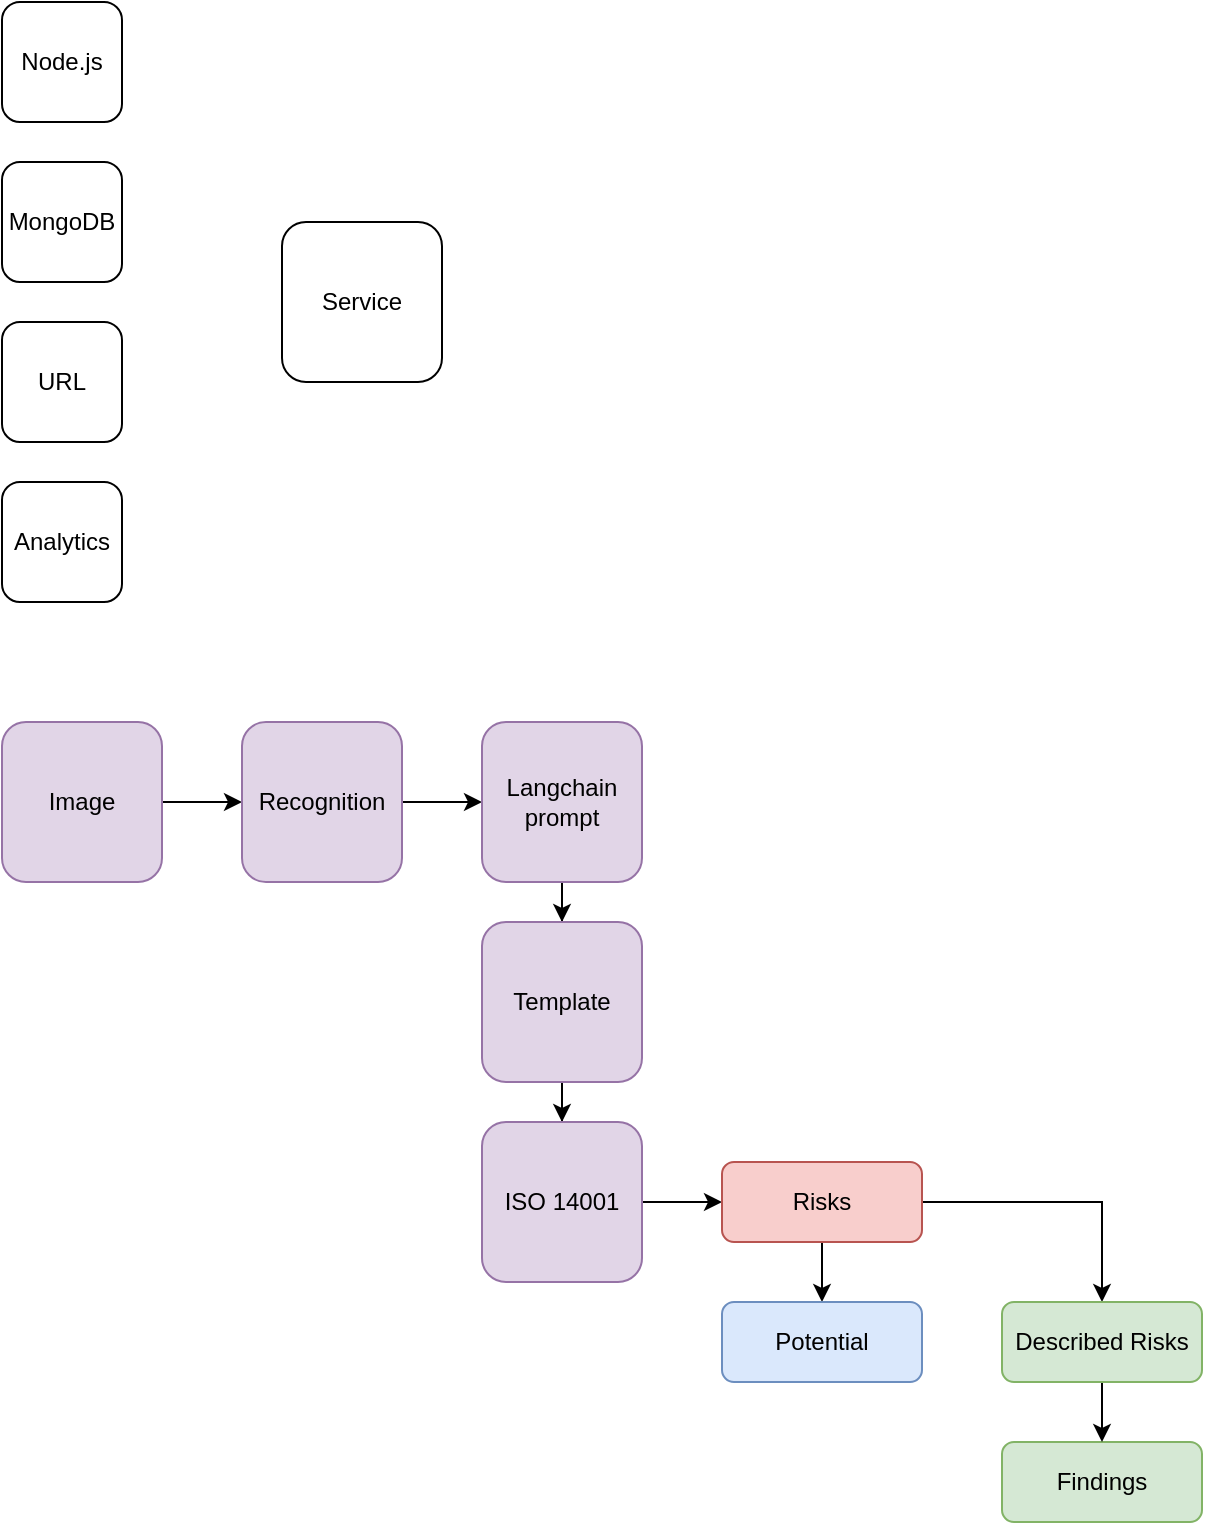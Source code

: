<mxfile version="24.3.1" type="github">
  <diagram name="Page-1" id="k_aOBrfTD1fjt1JlveB1">
    <mxGraphModel dx="1712" dy="751" grid="1" gridSize="10" guides="1" tooltips="1" connect="1" arrows="1" fold="1" page="1" pageScale="1" pageWidth="850" pageHeight="1100" math="0" shadow="0">
      <root>
        <mxCell id="0" />
        <mxCell id="1" parent="0" />
        <mxCell id="PAZ8wm4XEqdaGvSjO4W6-1" value="Service" style="whiteSpace=wrap;html=1;aspect=fixed;rounded=1;" parent="1" vertex="1">
          <mxGeometry x="220" y="270" width="80" height="80" as="geometry" />
        </mxCell>
        <mxCell id="PAZ8wm4XEqdaGvSjO4W6-2" value="Node.js" style="whiteSpace=wrap;html=1;aspect=fixed;rounded=1;" parent="1" vertex="1">
          <mxGeometry x="80" y="160" width="60" height="60" as="geometry" />
        </mxCell>
        <mxCell id="PAZ8wm4XEqdaGvSjO4W6-3" value="MongoDB" style="whiteSpace=wrap;html=1;aspect=fixed;rounded=1;" parent="1" vertex="1">
          <mxGeometry x="80" y="240" width="60" height="60" as="geometry" />
        </mxCell>
        <mxCell id="PAZ8wm4XEqdaGvSjO4W6-4" value="URL" style="whiteSpace=wrap;html=1;aspect=fixed;rounded=1;" parent="1" vertex="1">
          <mxGeometry x="80" y="320" width="60" height="60" as="geometry" />
        </mxCell>
        <mxCell id="PAZ8wm4XEqdaGvSjO4W6-5" value="Analytics" style="whiteSpace=wrap;html=1;aspect=fixed;rounded=1;" parent="1" vertex="1">
          <mxGeometry x="80" y="400" width="60" height="60" as="geometry" />
        </mxCell>
        <mxCell id="f1cd0eRbfjragtLEMJ1P-14" value="" style="edgeStyle=orthogonalEdgeStyle;rounded=0;orthogonalLoop=1;jettySize=auto;html=1;" edge="1" parent="1" source="f1cd0eRbfjragtLEMJ1P-1" target="f1cd0eRbfjragtLEMJ1P-2">
          <mxGeometry relative="1" as="geometry" />
        </mxCell>
        <mxCell id="f1cd0eRbfjragtLEMJ1P-1" value="Image" style="whiteSpace=wrap;html=1;aspect=fixed;rounded=1;fillColor=#e1d5e7;strokeColor=#9673a6;" vertex="1" parent="1">
          <mxGeometry x="80" y="520" width="80" height="80" as="geometry" />
        </mxCell>
        <mxCell id="f1cd0eRbfjragtLEMJ1P-15" value="" style="edgeStyle=orthogonalEdgeStyle;rounded=0;orthogonalLoop=1;jettySize=auto;html=1;" edge="1" parent="1" source="f1cd0eRbfjragtLEMJ1P-2" target="f1cd0eRbfjragtLEMJ1P-3">
          <mxGeometry relative="1" as="geometry" />
        </mxCell>
        <mxCell id="f1cd0eRbfjragtLEMJ1P-2" value="Recognition" style="whiteSpace=wrap;html=1;aspect=fixed;rounded=1;fillColor=#e1d5e7;strokeColor=#9673a6;" vertex="1" parent="1">
          <mxGeometry x="200" y="520" width="80" height="80" as="geometry" />
        </mxCell>
        <mxCell id="f1cd0eRbfjragtLEMJ1P-16" value="" style="edgeStyle=orthogonalEdgeStyle;rounded=0;orthogonalLoop=1;jettySize=auto;html=1;" edge="1" parent="1" source="f1cd0eRbfjragtLEMJ1P-3" target="f1cd0eRbfjragtLEMJ1P-4">
          <mxGeometry relative="1" as="geometry" />
        </mxCell>
        <mxCell id="f1cd0eRbfjragtLEMJ1P-3" value="Langchain prompt" style="whiteSpace=wrap;html=1;aspect=fixed;rounded=1;fillColor=#e1d5e7;strokeColor=#9673a6;" vertex="1" parent="1">
          <mxGeometry x="320" y="520" width="80" height="80" as="geometry" />
        </mxCell>
        <mxCell id="f1cd0eRbfjragtLEMJ1P-17" value="" style="edgeStyle=orthogonalEdgeStyle;rounded=0;orthogonalLoop=1;jettySize=auto;html=1;" edge="1" parent="1" source="f1cd0eRbfjragtLEMJ1P-4" target="f1cd0eRbfjragtLEMJ1P-5">
          <mxGeometry relative="1" as="geometry" />
        </mxCell>
        <mxCell id="f1cd0eRbfjragtLEMJ1P-4" value="Template" style="whiteSpace=wrap;html=1;aspect=fixed;rounded=1;fillColor=#e1d5e7;strokeColor=#9673a6;" vertex="1" parent="1">
          <mxGeometry x="320" y="620" width="80" height="80" as="geometry" />
        </mxCell>
        <mxCell id="f1cd0eRbfjragtLEMJ1P-18" style="edgeStyle=orthogonalEdgeStyle;rounded=0;orthogonalLoop=1;jettySize=auto;html=1;entryX=0;entryY=0.5;entryDx=0;entryDy=0;" edge="1" parent="1" source="f1cd0eRbfjragtLEMJ1P-5" target="f1cd0eRbfjragtLEMJ1P-8">
          <mxGeometry relative="1" as="geometry" />
        </mxCell>
        <mxCell id="f1cd0eRbfjragtLEMJ1P-5" value="ISO 14001" style="whiteSpace=wrap;html=1;aspect=fixed;rounded=1;fillColor=#e1d5e7;strokeColor=#9673a6;" vertex="1" parent="1">
          <mxGeometry x="320" y="720" width="80" height="80" as="geometry" />
        </mxCell>
        <mxCell id="f1cd0eRbfjragtLEMJ1P-19" value="" style="edgeStyle=orthogonalEdgeStyle;rounded=0;orthogonalLoop=1;jettySize=auto;html=1;" edge="1" parent="1" source="f1cd0eRbfjragtLEMJ1P-8" target="f1cd0eRbfjragtLEMJ1P-10">
          <mxGeometry relative="1" as="geometry" />
        </mxCell>
        <mxCell id="f1cd0eRbfjragtLEMJ1P-20" style="edgeStyle=orthogonalEdgeStyle;rounded=0;orthogonalLoop=1;jettySize=auto;html=1;entryX=0.5;entryY=0;entryDx=0;entryDy=0;" edge="1" parent="1" source="f1cd0eRbfjragtLEMJ1P-8" target="f1cd0eRbfjragtLEMJ1P-11">
          <mxGeometry relative="1" as="geometry" />
        </mxCell>
        <mxCell id="f1cd0eRbfjragtLEMJ1P-8" value="Risks" style="rounded=1;whiteSpace=wrap;html=1;fillColor=#f8cecc;strokeColor=#b85450;" vertex="1" parent="1">
          <mxGeometry x="440" y="740" width="100" height="40" as="geometry" />
        </mxCell>
        <mxCell id="f1cd0eRbfjragtLEMJ1P-9" value="Findings" style="rounded=1;whiteSpace=wrap;html=1;fillColor=#d5e8d4;strokeColor=#82b366;" vertex="1" parent="1">
          <mxGeometry x="580" y="880" width="100" height="40" as="geometry" />
        </mxCell>
        <mxCell id="f1cd0eRbfjragtLEMJ1P-10" value="Potential" style="rounded=1;whiteSpace=wrap;html=1;fillColor=#dae8fc;strokeColor=#6c8ebf;" vertex="1" parent="1">
          <mxGeometry x="440" y="810" width="100" height="40" as="geometry" />
        </mxCell>
        <mxCell id="f1cd0eRbfjragtLEMJ1P-13" value="" style="edgeStyle=orthogonalEdgeStyle;rounded=0;orthogonalLoop=1;jettySize=auto;html=1;" edge="1" parent="1" source="f1cd0eRbfjragtLEMJ1P-11" target="f1cd0eRbfjragtLEMJ1P-9">
          <mxGeometry relative="1" as="geometry" />
        </mxCell>
        <mxCell id="f1cd0eRbfjragtLEMJ1P-11" value="Described Risks" style="rounded=1;whiteSpace=wrap;html=1;fillColor=#d5e8d4;strokeColor=#82b366;" vertex="1" parent="1">
          <mxGeometry x="580" y="810" width="100" height="40" as="geometry" />
        </mxCell>
      </root>
    </mxGraphModel>
  </diagram>
</mxfile>

